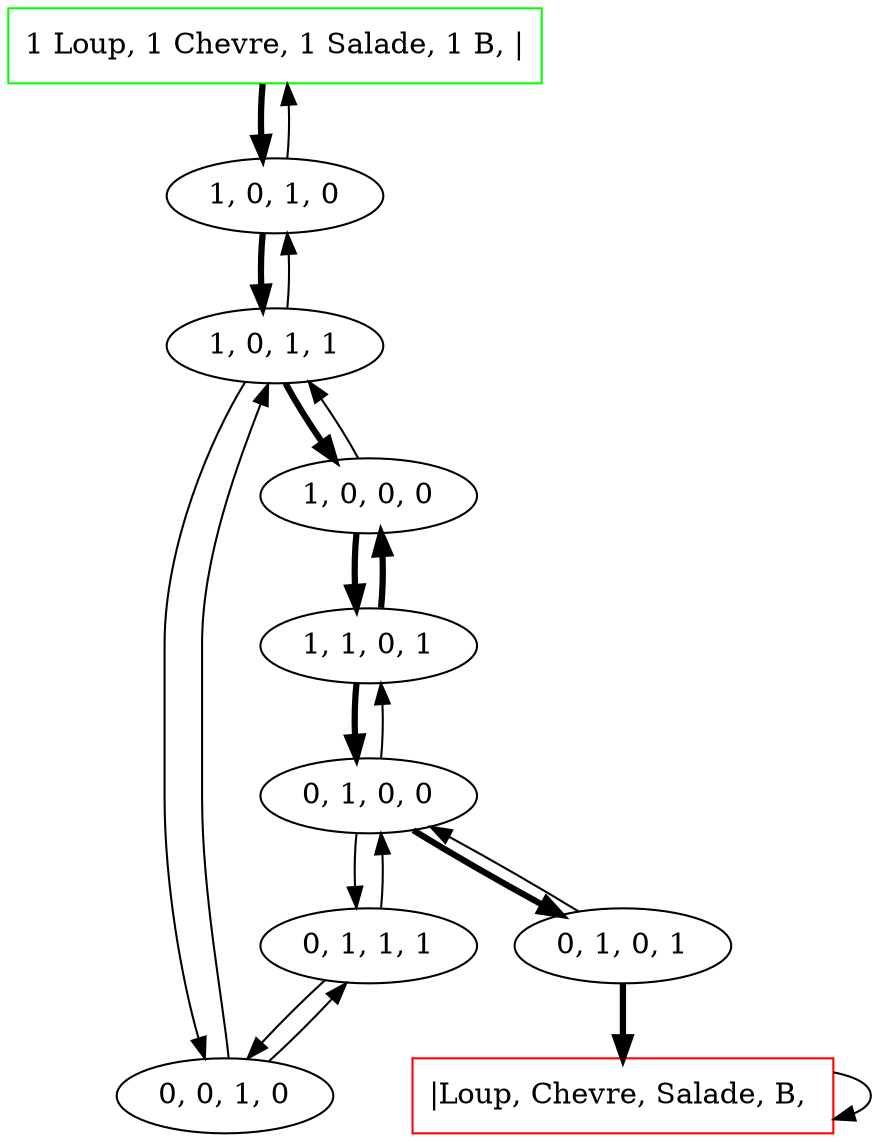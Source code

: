 digraph LCS_Sol_ {
	initial [label="1 Loup, 1 Chevre, 1 Salade, 1 B, |" color=green shape=box]
	final [label="|Loup, Chevre, Salade, B, " color=red shape=box]
	initial -> "1, 0, 1, 0" [penwidth=3]
	"1, 0, 1, 0" -> "1, 0, 1, 1" [penwidth=3]
	"1, 0, 1, 0" -> initial
	"1, 0, 1, 1" -> "1, 0, 1, 0"
	"1, 0, 1, 1" -> "0, 0, 1, 0"
	"1, 0, 1, 1" -> "1, 0, 0, 0" [penwidth=3]
	"1, 0, 0, 0" -> "1, 1, 0, 1" [penwidth=3]
	"1, 0, 0, 0" -> "1, 0, 1, 1"
	"1, 1, 0, 1" -> "0, 1, 0, 0" [penwidth=3]
	"1, 1, 0, 1" -> "1, 0, 0, 0" [penwidth=3]
	"0, 1, 0, 0" -> "0, 1, 0, 1" [penwidth=3]
	"0, 1, 0, 0" -> "1, 1, 0, 1"
	"0, 1, 0, 0" -> "0, 1, 1, 1"
	"0, 1, 1, 1" -> "0, 0, 1, 0"
	"0, 1, 1, 1" -> "0, 1, 0, 0"
	"0, 0, 1, 0" -> "1, 0, 1, 1"
	"0, 0, 1, 0" -> "0, 1, 1, 1"
	"0, 1, 0, 1" -> "0, 1, 0, 0"
	"0, 1, 0, 1" -> final [penwidth=3]
	final -> final
}
